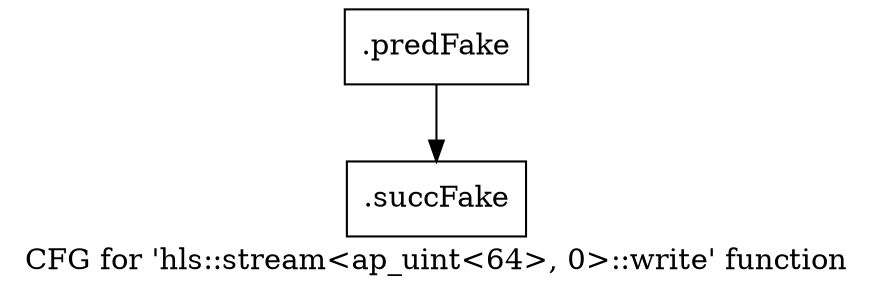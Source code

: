digraph "CFG for 'hls::stream\<ap_uint\<64\>, 0\>::write' function" {
	label="CFG for 'hls::stream\<ap_uint\<64\>, 0\>::write' function";

	Node0x57cdee0 [shape=record,filename="",linenumber="",label="{.predFake}"];
	Node0x57cdee0 -> Node0x610ce80[ callList="" memoryops="" filename="/mnt/xilinx/Vitis_HLS/2021.2/include/hls_stream_thread_unsafe.h" execusionnum="3"];
	Node0x610ce80 [shape=record,filename="/mnt/xilinx/Vitis_HLS/2021.2/include/hls_stream_thread_unsafe.h",linenumber="378",label="{.succFake}"];
}
